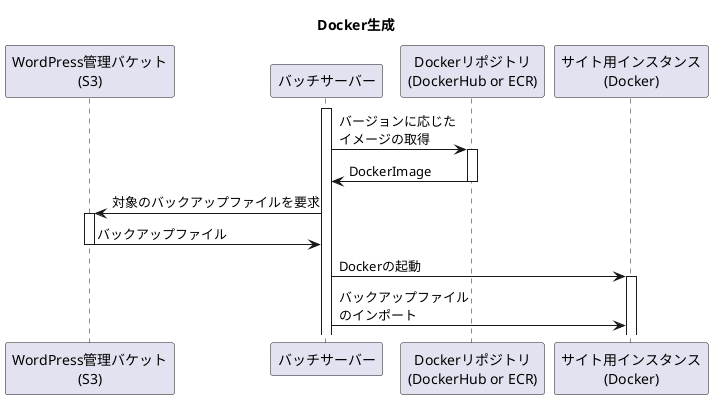 @startuml Docker生成
title Docker生成

' アクター定義
participant "WordPress管理バケット\n(S3)" as wp
participant "バッチサーバー" as batch
participant "Dockerリポジトリ\n(DockerHub or ECR)" as dockerHub
participant "サイト用インスタンス\n(Docker)" as docker

' Dockerの起動
activate batch
batch -> dockerHub ++ : バージョンに応じた\nイメージの取得
batch <- dockerHub -- : DockerImage
batch -> wp ++ : 対象のバックアップファイルを要求
batch <- wp -- : バックアップファイル
batch -> docker ++ : Dockerの起動
batch -> docker : バックアップファイル\nのインポート

@enduml